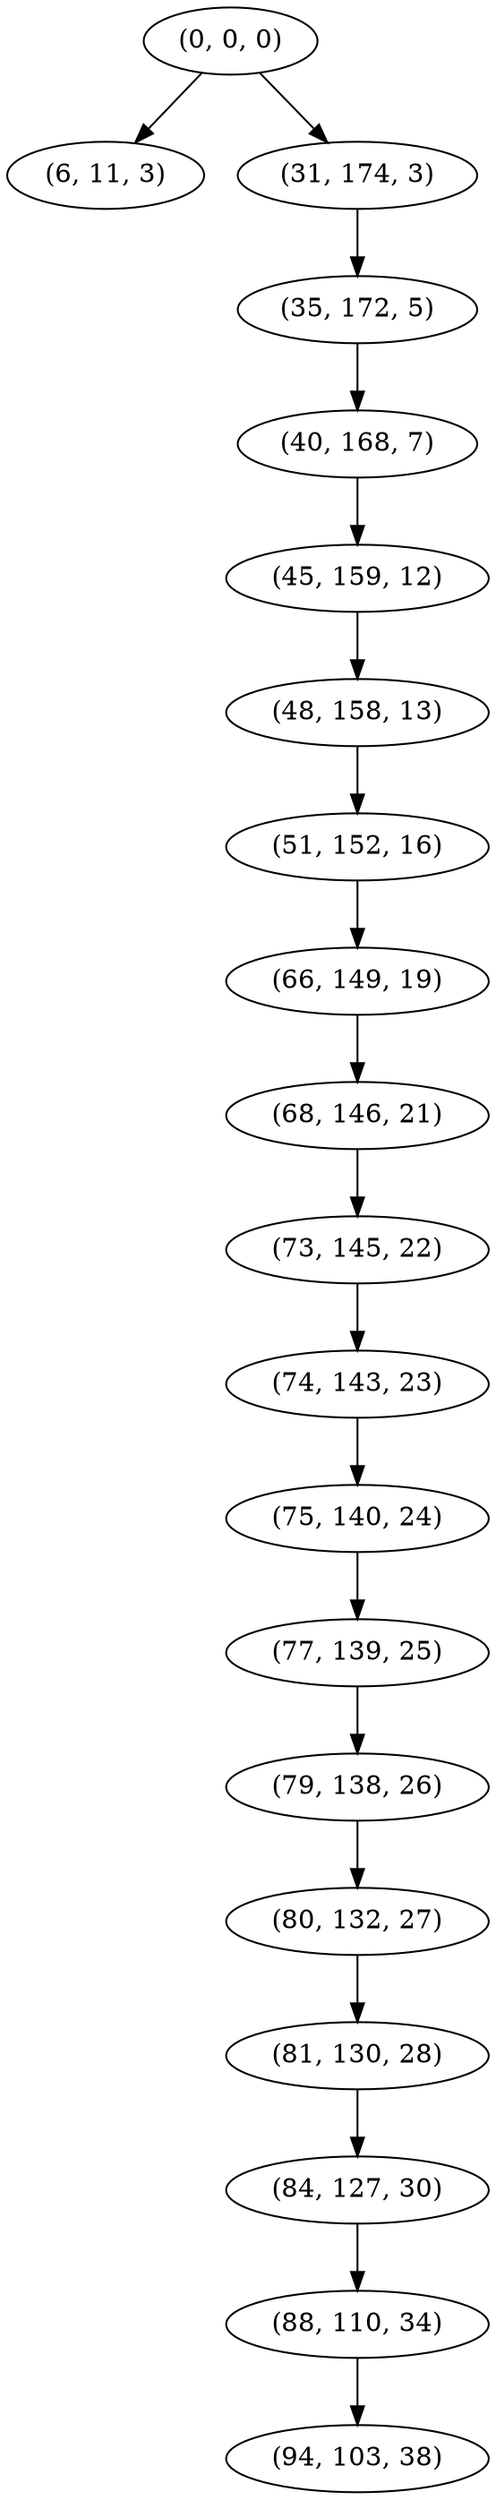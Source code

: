 digraph tree {
    "(0, 0, 0)";
    "(6, 11, 3)";
    "(31, 174, 3)";
    "(35, 172, 5)";
    "(40, 168, 7)";
    "(45, 159, 12)";
    "(48, 158, 13)";
    "(51, 152, 16)";
    "(66, 149, 19)";
    "(68, 146, 21)";
    "(73, 145, 22)";
    "(74, 143, 23)";
    "(75, 140, 24)";
    "(77, 139, 25)";
    "(79, 138, 26)";
    "(80, 132, 27)";
    "(81, 130, 28)";
    "(84, 127, 30)";
    "(88, 110, 34)";
    "(94, 103, 38)";
    "(0, 0, 0)" -> "(6, 11, 3)";
    "(0, 0, 0)" -> "(31, 174, 3)";
    "(31, 174, 3)" -> "(35, 172, 5)";
    "(35, 172, 5)" -> "(40, 168, 7)";
    "(40, 168, 7)" -> "(45, 159, 12)";
    "(45, 159, 12)" -> "(48, 158, 13)";
    "(48, 158, 13)" -> "(51, 152, 16)";
    "(51, 152, 16)" -> "(66, 149, 19)";
    "(66, 149, 19)" -> "(68, 146, 21)";
    "(68, 146, 21)" -> "(73, 145, 22)";
    "(73, 145, 22)" -> "(74, 143, 23)";
    "(74, 143, 23)" -> "(75, 140, 24)";
    "(75, 140, 24)" -> "(77, 139, 25)";
    "(77, 139, 25)" -> "(79, 138, 26)";
    "(79, 138, 26)" -> "(80, 132, 27)";
    "(80, 132, 27)" -> "(81, 130, 28)";
    "(81, 130, 28)" -> "(84, 127, 30)";
    "(84, 127, 30)" -> "(88, 110, 34)";
    "(88, 110, 34)" -> "(94, 103, 38)";
}

